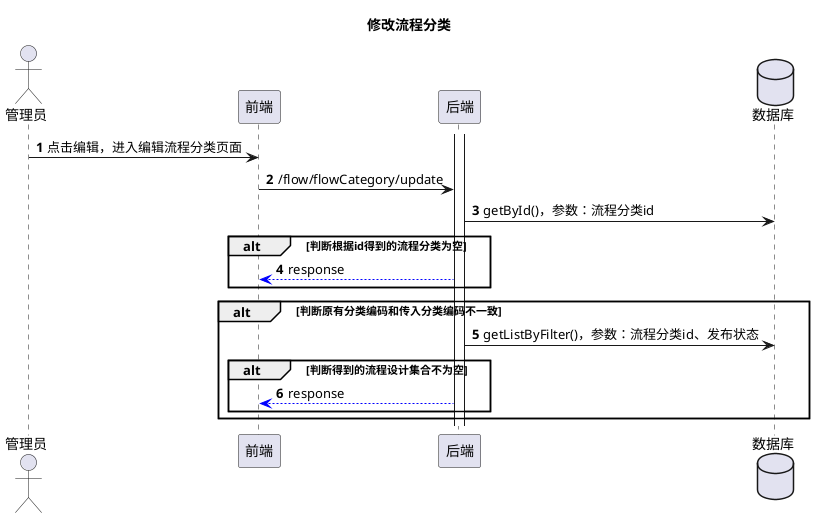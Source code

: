 @startuml
'https://plantuml.com/sequence-diagram

title 修改流程分类
actor 管理员
participant 前端
participant 后端
database 数据库
autonumber

管理员 -> 前端: 点击编辑，进入编辑流程分类页面
前端 -> 后端: /flow/flowCategory/update
后端 -> 数据库: getById()，参数：流程分类id
alt 判断根据id得到的流程分类为空
后端 --[#blue]> 前端: response
end
activate 后端
alt 判断原有分类编码和传入分类编码不一致
后端 -> 数据库: getListByFilter()，参数：流程分类id、发布状态
alt 判断得到的流程设计集合不为空
后端 --[#blue]> 前端: response
end
end
@enduml
1.用户发起修改流程分类请求
2.前端向后端请求/flow/flowCategory/update，参数：流程分类id、流程分类名称、流程分类编码
3.后端调用getById()，查询表zz_flow_category数据，参数：流程分类id
4.后端向前端返回当前流程分类不存在
5.后端调用getListByFilter()，查询表zz_flow_entry，参数：流程设计表实体(设置流程分类id,发布状态为1)
6.后端向前端返回当前流程分类存在已经发布的流程数据，分类标识不能修改